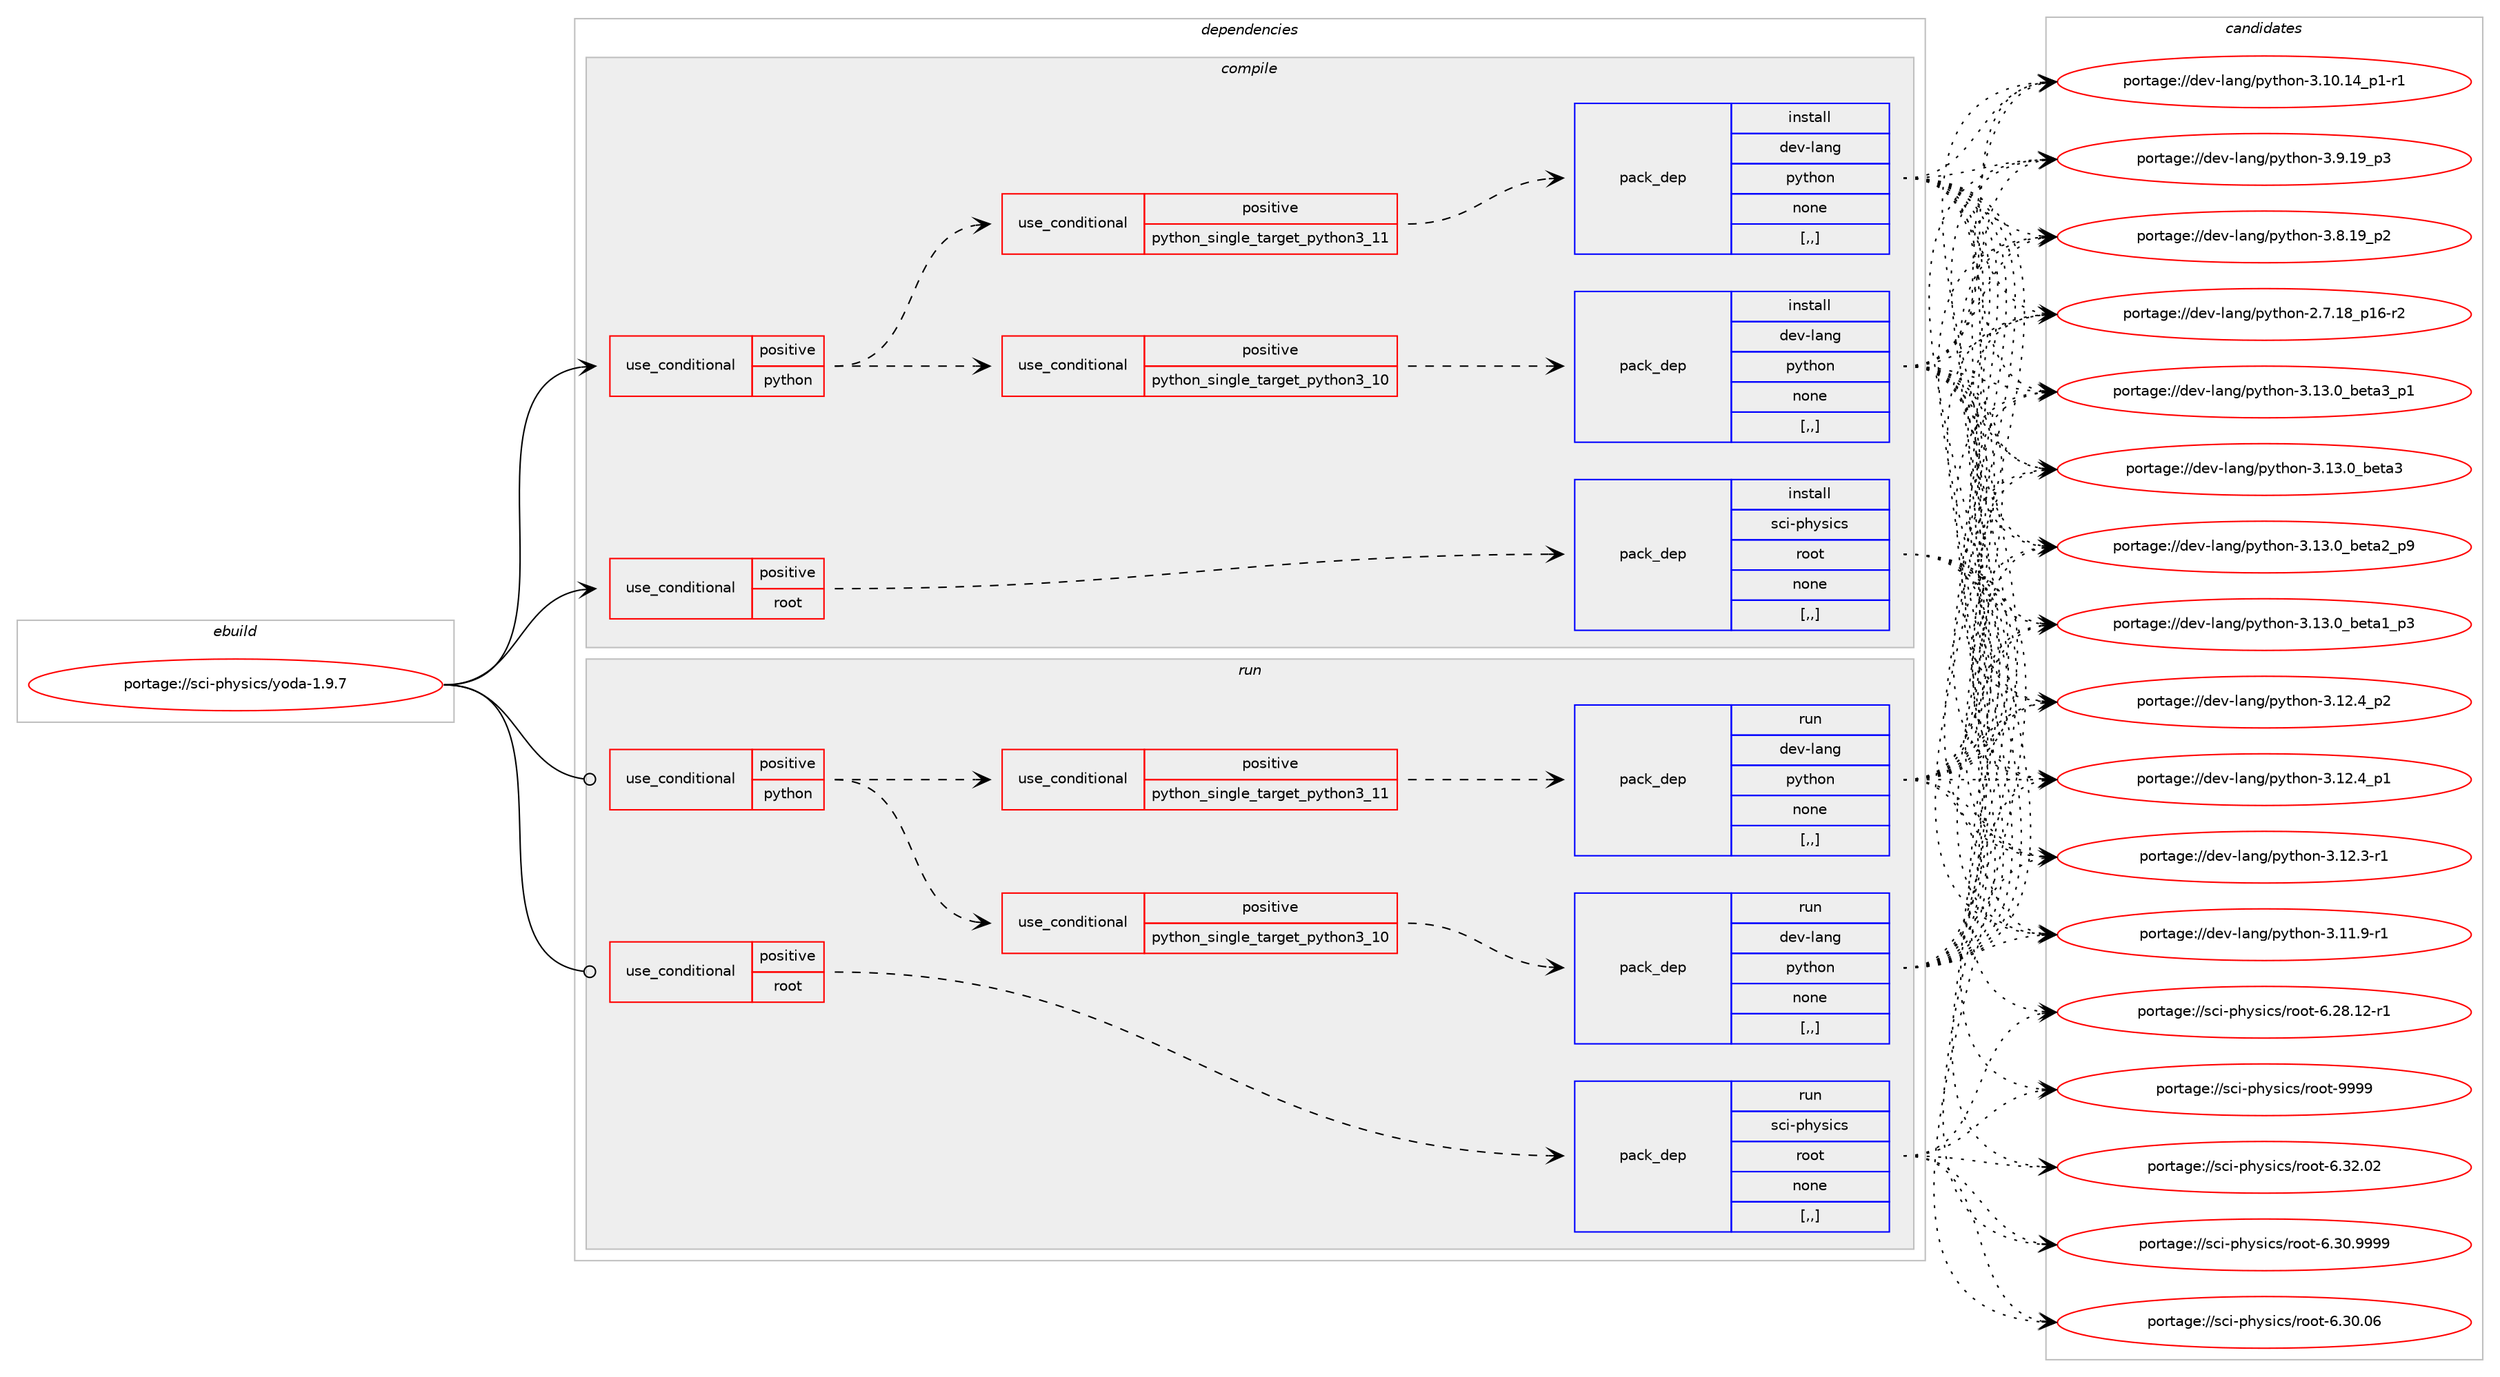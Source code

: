 digraph prolog {

# *************
# Graph options
# *************

newrank=true;
concentrate=true;
compound=true;
graph [rankdir=LR,fontname=Helvetica,fontsize=10,ranksep=1.5];#, ranksep=2.5, nodesep=0.2];
edge  [arrowhead=vee];
node  [fontname=Helvetica,fontsize=10];

# **********
# The ebuild
# **********

subgraph cluster_leftcol {
color=gray;
label=<<i>ebuild</i>>;
id [label="portage://sci-physics/yoda-1.9.7", color=red, width=4, href="../sci-physics/yoda-1.9.7.svg"];
}

# ****************
# The dependencies
# ****************

subgraph cluster_midcol {
color=gray;
label=<<i>dependencies</i>>;
subgraph cluster_compile {
fillcolor="#eeeeee";
style=filled;
label=<<i>compile</i>>;
subgraph cond109161 {
dependency410689 [label=<<TABLE BORDER="0" CELLBORDER="1" CELLSPACING="0" CELLPADDING="4"><TR><TD ROWSPAN="3" CELLPADDING="10">use_conditional</TD></TR><TR><TD>positive</TD></TR><TR><TD>python</TD></TR></TABLE>>, shape=none, color=red];
subgraph cond109162 {
dependency410690 [label=<<TABLE BORDER="0" CELLBORDER="1" CELLSPACING="0" CELLPADDING="4"><TR><TD ROWSPAN="3" CELLPADDING="10">use_conditional</TD></TR><TR><TD>positive</TD></TR><TR><TD>python_single_target_python3_10</TD></TR></TABLE>>, shape=none, color=red];
subgraph pack298599 {
dependency410691 [label=<<TABLE BORDER="0" CELLBORDER="1" CELLSPACING="0" CELLPADDING="4" WIDTH="220"><TR><TD ROWSPAN="6" CELLPADDING="30">pack_dep</TD></TR><TR><TD WIDTH="110">install</TD></TR><TR><TD>dev-lang</TD></TR><TR><TD>python</TD></TR><TR><TD>none</TD></TR><TR><TD>[,,]</TD></TR></TABLE>>, shape=none, color=blue];
}
dependency410690:e -> dependency410691:w [weight=20,style="dashed",arrowhead="vee"];
}
dependency410689:e -> dependency410690:w [weight=20,style="dashed",arrowhead="vee"];
subgraph cond109163 {
dependency410692 [label=<<TABLE BORDER="0" CELLBORDER="1" CELLSPACING="0" CELLPADDING="4"><TR><TD ROWSPAN="3" CELLPADDING="10">use_conditional</TD></TR><TR><TD>positive</TD></TR><TR><TD>python_single_target_python3_11</TD></TR></TABLE>>, shape=none, color=red];
subgraph pack298600 {
dependency410693 [label=<<TABLE BORDER="0" CELLBORDER="1" CELLSPACING="0" CELLPADDING="4" WIDTH="220"><TR><TD ROWSPAN="6" CELLPADDING="30">pack_dep</TD></TR><TR><TD WIDTH="110">install</TD></TR><TR><TD>dev-lang</TD></TR><TR><TD>python</TD></TR><TR><TD>none</TD></TR><TR><TD>[,,]</TD></TR></TABLE>>, shape=none, color=blue];
}
dependency410692:e -> dependency410693:w [weight=20,style="dashed",arrowhead="vee"];
}
dependency410689:e -> dependency410692:w [weight=20,style="dashed",arrowhead="vee"];
}
id:e -> dependency410689:w [weight=20,style="solid",arrowhead="vee"];
subgraph cond109164 {
dependency410694 [label=<<TABLE BORDER="0" CELLBORDER="1" CELLSPACING="0" CELLPADDING="4"><TR><TD ROWSPAN="3" CELLPADDING="10">use_conditional</TD></TR><TR><TD>positive</TD></TR><TR><TD>root</TD></TR></TABLE>>, shape=none, color=red];
subgraph pack298601 {
dependency410695 [label=<<TABLE BORDER="0" CELLBORDER="1" CELLSPACING="0" CELLPADDING="4" WIDTH="220"><TR><TD ROWSPAN="6" CELLPADDING="30">pack_dep</TD></TR><TR><TD WIDTH="110">install</TD></TR><TR><TD>sci-physics</TD></TR><TR><TD>root</TD></TR><TR><TD>none</TD></TR><TR><TD>[,,]</TD></TR></TABLE>>, shape=none, color=blue];
}
dependency410694:e -> dependency410695:w [weight=20,style="dashed",arrowhead="vee"];
}
id:e -> dependency410694:w [weight=20,style="solid",arrowhead="vee"];
}
subgraph cluster_compileandrun {
fillcolor="#eeeeee";
style=filled;
label=<<i>compile and run</i>>;
}
subgraph cluster_run {
fillcolor="#eeeeee";
style=filled;
label=<<i>run</i>>;
subgraph cond109165 {
dependency410696 [label=<<TABLE BORDER="0" CELLBORDER="1" CELLSPACING="0" CELLPADDING="4"><TR><TD ROWSPAN="3" CELLPADDING="10">use_conditional</TD></TR><TR><TD>positive</TD></TR><TR><TD>python</TD></TR></TABLE>>, shape=none, color=red];
subgraph cond109166 {
dependency410697 [label=<<TABLE BORDER="0" CELLBORDER="1" CELLSPACING="0" CELLPADDING="4"><TR><TD ROWSPAN="3" CELLPADDING="10">use_conditional</TD></TR><TR><TD>positive</TD></TR><TR><TD>python_single_target_python3_10</TD></TR></TABLE>>, shape=none, color=red];
subgraph pack298602 {
dependency410698 [label=<<TABLE BORDER="0" CELLBORDER="1" CELLSPACING="0" CELLPADDING="4" WIDTH="220"><TR><TD ROWSPAN="6" CELLPADDING="30">pack_dep</TD></TR><TR><TD WIDTH="110">run</TD></TR><TR><TD>dev-lang</TD></TR><TR><TD>python</TD></TR><TR><TD>none</TD></TR><TR><TD>[,,]</TD></TR></TABLE>>, shape=none, color=blue];
}
dependency410697:e -> dependency410698:w [weight=20,style="dashed",arrowhead="vee"];
}
dependency410696:e -> dependency410697:w [weight=20,style="dashed",arrowhead="vee"];
subgraph cond109167 {
dependency410699 [label=<<TABLE BORDER="0" CELLBORDER="1" CELLSPACING="0" CELLPADDING="4"><TR><TD ROWSPAN="3" CELLPADDING="10">use_conditional</TD></TR><TR><TD>positive</TD></TR><TR><TD>python_single_target_python3_11</TD></TR></TABLE>>, shape=none, color=red];
subgraph pack298603 {
dependency410700 [label=<<TABLE BORDER="0" CELLBORDER="1" CELLSPACING="0" CELLPADDING="4" WIDTH="220"><TR><TD ROWSPAN="6" CELLPADDING="30">pack_dep</TD></TR><TR><TD WIDTH="110">run</TD></TR><TR><TD>dev-lang</TD></TR><TR><TD>python</TD></TR><TR><TD>none</TD></TR><TR><TD>[,,]</TD></TR></TABLE>>, shape=none, color=blue];
}
dependency410699:e -> dependency410700:w [weight=20,style="dashed",arrowhead="vee"];
}
dependency410696:e -> dependency410699:w [weight=20,style="dashed",arrowhead="vee"];
}
id:e -> dependency410696:w [weight=20,style="solid",arrowhead="odot"];
subgraph cond109168 {
dependency410701 [label=<<TABLE BORDER="0" CELLBORDER="1" CELLSPACING="0" CELLPADDING="4"><TR><TD ROWSPAN="3" CELLPADDING="10">use_conditional</TD></TR><TR><TD>positive</TD></TR><TR><TD>root</TD></TR></TABLE>>, shape=none, color=red];
subgraph pack298604 {
dependency410702 [label=<<TABLE BORDER="0" CELLBORDER="1" CELLSPACING="0" CELLPADDING="4" WIDTH="220"><TR><TD ROWSPAN="6" CELLPADDING="30">pack_dep</TD></TR><TR><TD WIDTH="110">run</TD></TR><TR><TD>sci-physics</TD></TR><TR><TD>root</TD></TR><TR><TD>none</TD></TR><TR><TD>[,,]</TD></TR></TABLE>>, shape=none, color=blue];
}
dependency410701:e -> dependency410702:w [weight=20,style="dashed",arrowhead="vee"];
}
id:e -> dependency410701:w [weight=20,style="solid",arrowhead="odot"];
}
}

# **************
# The candidates
# **************

subgraph cluster_choices {
rank=same;
color=gray;
label=<<i>candidates</i>>;

subgraph choice298599 {
color=black;
nodesep=1;
choice10010111845108971101034711212111610411111045514649514648959810111697519511249 [label="portage://dev-lang/python-3.13.0_beta3_p1", color=red, width=4,href="../dev-lang/python-3.13.0_beta3_p1.svg"];
choice1001011184510897110103471121211161041111104551464951464895981011169751 [label="portage://dev-lang/python-3.13.0_beta3", color=red, width=4,href="../dev-lang/python-3.13.0_beta3.svg"];
choice10010111845108971101034711212111610411111045514649514648959810111697509511257 [label="portage://dev-lang/python-3.13.0_beta2_p9", color=red, width=4,href="../dev-lang/python-3.13.0_beta2_p9.svg"];
choice10010111845108971101034711212111610411111045514649514648959810111697499511251 [label="portage://dev-lang/python-3.13.0_beta1_p3", color=red, width=4,href="../dev-lang/python-3.13.0_beta1_p3.svg"];
choice100101118451089711010347112121116104111110455146495046529511250 [label="portage://dev-lang/python-3.12.4_p2", color=red, width=4,href="../dev-lang/python-3.12.4_p2.svg"];
choice100101118451089711010347112121116104111110455146495046529511249 [label="portage://dev-lang/python-3.12.4_p1", color=red, width=4,href="../dev-lang/python-3.12.4_p1.svg"];
choice100101118451089711010347112121116104111110455146495046514511449 [label="portage://dev-lang/python-3.12.3-r1", color=red, width=4,href="../dev-lang/python-3.12.3-r1.svg"];
choice100101118451089711010347112121116104111110455146494946574511449 [label="portage://dev-lang/python-3.11.9-r1", color=red, width=4,href="../dev-lang/python-3.11.9-r1.svg"];
choice100101118451089711010347112121116104111110455146494846495295112494511449 [label="portage://dev-lang/python-3.10.14_p1-r1", color=red, width=4,href="../dev-lang/python-3.10.14_p1-r1.svg"];
choice100101118451089711010347112121116104111110455146574649579511251 [label="portage://dev-lang/python-3.9.19_p3", color=red, width=4,href="../dev-lang/python-3.9.19_p3.svg"];
choice100101118451089711010347112121116104111110455146564649579511250 [label="portage://dev-lang/python-3.8.19_p2", color=red, width=4,href="../dev-lang/python-3.8.19_p2.svg"];
choice100101118451089711010347112121116104111110455046554649569511249544511450 [label="portage://dev-lang/python-2.7.18_p16-r2", color=red, width=4,href="../dev-lang/python-2.7.18_p16-r2.svg"];
dependency410691:e -> choice10010111845108971101034711212111610411111045514649514648959810111697519511249:w [style=dotted,weight="100"];
dependency410691:e -> choice1001011184510897110103471121211161041111104551464951464895981011169751:w [style=dotted,weight="100"];
dependency410691:e -> choice10010111845108971101034711212111610411111045514649514648959810111697509511257:w [style=dotted,weight="100"];
dependency410691:e -> choice10010111845108971101034711212111610411111045514649514648959810111697499511251:w [style=dotted,weight="100"];
dependency410691:e -> choice100101118451089711010347112121116104111110455146495046529511250:w [style=dotted,weight="100"];
dependency410691:e -> choice100101118451089711010347112121116104111110455146495046529511249:w [style=dotted,weight="100"];
dependency410691:e -> choice100101118451089711010347112121116104111110455146495046514511449:w [style=dotted,weight="100"];
dependency410691:e -> choice100101118451089711010347112121116104111110455146494946574511449:w [style=dotted,weight="100"];
dependency410691:e -> choice100101118451089711010347112121116104111110455146494846495295112494511449:w [style=dotted,weight="100"];
dependency410691:e -> choice100101118451089711010347112121116104111110455146574649579511251:w [style=dotted,weight="100"];
dependency410691:e -> choice100101118451089711010347112121116104111110455146564649579511250:w [style=dotted,weight="100"];
dependency410691:e -> choice100101118451089711010347112121116104111110455046554649569511249544511450:w [style=dotted,weight="100"];
}
subgraph choice298600 {
color=black;
nodesep=1;
choice10010111845108971101034711212111610411111045514649514648959810111697519511249 [label="portage://dev-lang/python-3.13.0_beta3_p1", color=red, width=4,href="../dev-lang/python-3.13.0_beta3_p1.svg"];
choice1001011184510897110103471121211161041111104551464951464895981011169751 [label="portage://dev-lang/python-3.13.0_beta3", color=red, width=4,href="../dev-lang/python-3.13.0_beta3.svg"];
choice10010111845108971101034711212111610411111045514649514648959810111697509511257 [label="portage://dev-lang/python-3.13.0_beta2_p9", color=red, width=4,href="../dev-lang/python-3.13.0_beta2_p9.svg"];
choice10010111845108971101034711212111610411111045514649514648959810111697499511251 [label="portage://dev-lang/python-3.13.0_beta1_p3", color=red, width=4,href="../dev-lang/python-3.13.0_beta1_p3.svg"];
choice100101118451089711010347112121116104111110455146495046529511250 [label="portage://dev-lang/python-3.12.4_p2", color=red, width=4,href="../dev-lang/python-3.12.4_p2.svg"];
choice100101118451089711010347112121116104111110455146495046529511249 [label="portage://dev-lang/python-3.12.4_p1", color=red, width=4,href="../dev-lang/python-3.12.4_p1.svg"];
choice100101118451089711010347112121116104111110455146495046514511449 [label="portage://dev-lang/python-3.12.3-r1", color=red, width=4,href="../dev-lang/python-3.12.3-r1.svg"];
choice100101118451089711010347112121116104111110455146494946574511449 [label="portage://dev-lang/python-3.11.9-r1", color=red, width=4,href="../dev-lang/python-3.11.9-r1.svg"];
choice100101118451089711010347112121116104111110455146494846495295112494511449 [label="portage://dev-lang/python-3.10.14_p1-r1", color=red, width=4,href="../dev-lang/python-3.10.14_p1-r1.svg"];
choice100101118451089711010347112121116104111110455146574649579511251 [label="portage://dev-lang/python-3.9.19_p3", color=red, width=4,href="../dev-lang/python-3.9.19_p3.svg"];
choice100101118451089711010347112121116104111110455146564649579511250 [label="portage://dev-lang/python-3.8.19_p2", color=red, width=4,href="../dev-lang/python-3.8.19_p2.svg"];
choice100101118451089711010347112121116104111110455046554649569511249544511450 [label="portage://dev-lang/python-2.7.18_p16-r2", color=red, width=4,href="../dev-lang/python-2.7.18_p16-r2.svg"];
dependency410693:e -> choice10010111845108971101034711212111610411111045514649514648959810111697519511249:w [style=dotted,weight="100"];
dependency410693:e -> choice1001011184510897110103471121211161041111104551464951464895981011169751:w [style=dotted,weight="100"];
dependency410693:e -> choice10010111845108971101034711212111610411111045514649514648959810111697509511257:w [style=dotted,weight="100"];
dependency410693:e -> choice10010111845108971101034711212111610411111045514649514648959810111697499511251:w [style=dotted,weight="100"];
dependency410693:e -> choice100101118451089711010347112121116104111110455146495046529511250:w [style=dotted,weight="100"];
dependency410693:e -> choice100101118451089711010347112121116104111110455146495046529511249:w [style=dotted,weight="100"];
dependency410693:e -> choice100101118451089711010347112121116104111110455146495046514511449:w [style=dotted,weight="100"];
dependency410693:e -> choice100101118451089711010347112121116104111110455146494946574511449:w [style=dotted,weight="100"];
dependency410693:e -> choice100101118451089711010347112121116104111110455146494846495295112494511449:w [style=dotted,weight="100"];
dependency410693:e -> choice100101118451089711010347112121116104111110455146574649579511251:w [style=dotted,weight="100"];
dependency410693:e -> choice100101118451089711010347112121116104111110455146564649579511250:w [style=dotted,weight="100"];
dependency410693:e -> choice100101118451089711010347112121116104111110455046554649569511249544511450:w [style=dotted,weight="100"];
}
subgraph choice298601 {
color=black;
nodesep=1;
choice115991054511210412111510599115471141111111164557575757 [label="portage://sci-physics/root-9999", color=red, width=4,href="../sci-physics/root-9999.svg"];
choice115991054511210412111510599115471141111111164554465150464850 [label="portage://sci-physics/root-6.32.02", color=red, width=4,href="../sci-physics/root-6.32.02.svg"];
choice1159910545112104121115105991154711411111111645544651484657575757 [label="portage://sci-physics/root-6.30.9999", color=red, width=4,href="../sci-physics/root-6.30.9999.svg"];
choice115991054511210412111510599115471141111111164554465148464854 [label="portage://sci-physics/root-6.30.06", color=red, width=4,href="../sci-physics/root-6.30.06.svg"];
choice1159910545112104121115105991154711411111111645544650564649504511449 [label="portage://sci-physics/root-6.28.12-r1", color=red, width=4,href="../sci-physics/root-6.28.12-r1.svg"];
dependency410695:e -> choice115991054511210412111510599115471141111111164557575757:w [style=dotted,weight="100"];
dependency410695:e -> choice115991054511210412111510599115471141111111164554465150464850:w [style=dotted,weight="100"];
dependency410695:e -> choice1159910545112104121115105991154711411111111645544651484657575757:w [style=dotted,weight="100"];
dependency410695:e -> choice115991054511210412111510599115471141111111164554465148464854:w [style=dotted,weight="100"];
dependency410695:e -> choice1159910545112104121115105991154711411111111645544650564649504511449:w [style=dotted,weight="100"];
}
subgraph choice298602 {
color=black;
nodesep=1;
choice10010111845108971101034711212111610411111045514649514648959810111697519511249 [label="portage://dev-lang/python-3.13.0_beta3_p1", color=red, width=4,href="../dev-lang/python-3.13.0_beta3_p1.svg"];
choice1001011184510897110103471121211161041111104551464951464895981011169751 [label="portage://dev-lang/python-3.13.0_beta3", color=red, width=4,href="../dev-lang/python-3.13.0_beta3.svg"];
choice10010111845108971101034711212111610411111045514649514648959810111697509511257 [label="portage://dev-lang/python-3.13.0_beta2_p9", color=red, width=4,href="../dev-lang/python-3.13.0_beta2_p9.svg"];
choice10010111845108971101034711212111610411111045514649514648959810111697499511251 [label="portage://dev-lang/python-3.13.0_beta1_p3", color=red, width=4,href="../dev-lang/python-3.13.0_beta1_p3.svg"];
choice100101118451089711010347112121116104111110455146495046529511250 [label="portage://dev-lang/python-3.12.4_p2", color=red, width=4,href="../dev-lang/python-3.12.4_p2.svg"];
choice100101118451089711010347112121116104111110455146495046529511249 [label="portage://dev-lang/python-3.12.4_p1", color=red, width=4,href="../dev-lang/python-3.12.4_p1.svg"];
choice100101118451089711010347112121116104111110455146495046514511449 [label="portage://dev-lang/python-3.12.3-r1", color=red, width=4,href="../dev-lang/python-3.12.3-r1.svg"];
choice100101118451089711010347112121116104111110455146494946574511449 [label="portage://dev-lang/python-3.11.9-r1", color=red, width=4,href="../dev-lang/python-3.11.9-r1.svg"];
choice100101118451089711010347112121116104111110455146494846495295112494511449 [label="portage://dev-lang/python-3.10.14_p1-r1", color=red, width=4,href="../dev-lang/python-3.10.14_p1-r1.svg"];
choice100101118451089711010347112121116104111110455146574649579511251 [label="portage://dev-lang/python-3.9.19_p3", color=red, width=4,href="../dev-lang/python-3.9.19_p3.svg"];
choice100101118451089711010347112121116104111110455146564649579511250 [label="portage://dev-lang/python-3.8.19_p2", color=red, width=4,href="../dev-lang/python-3.8.19_p2.svg"];
choice100101118451089711010347112121116104111110455046554649569511249544511450 [label="portage://dev-lang/python-2.7.18_p16-r2", color=red, width=4,href="../dev-lang/python-2.7.18_p16-r2.svg"];
dependency410698:e -> choice10010111845108971101034711212111610411111045514649514648959810111697519511249:w [style=dotted,weight="100"];
dependency410698:e -> choice1001011184510897110103471121211161041111104551464951464895981011169751:w [style=dotted,weight="100"];
dependency410698:e -> choice10010111845108971101034711212111610411111045514649514648959810111697509511257:w [style=dotted,weight="100"];
dependency410698:e -> choice10010111845108971101034711212111610411111045514649514648959810111697499511251:w [style=dotted,weight="100"];
dependency410698:e -> choice100101118451089711010347112121116104111110455146495046529511250:w [style=dotted,weight="100"];
dependency410698:e -> choice100101118451089711010347112121116104111110455146495046529511249:w [style=dotted,weight="100"];
dependency410698:e -> choice100101118451089711010347112121116104111110455146495046514511449:w [style=dotted,weight="100"];
dependency410698:e -> choice100101118451089711010347112121116104111110455146494946574511449:w [style=dotted,weight="100"];
dependency410698:e -> choice100101118451089711010347112121116104111110455146494846495295112494511449:w [style=dotted,weight="100"];
dependency410698:e -> choice100101118451089711010347112121116104111110455146574649579511251:w [style=dotted,weight="100"];
dependency410698:e -> choice100101118451089711010347112121116104111110455146564649579511250:w [style=dotted,weight="100"];
dependency410698:e -> choice100101118451089711010347112121116104111110455046554649569511249544511450:w [style=dotted,weight="100"];
}
subgraph choice298603 {
color=black;
nodesep=1;
choice10010111845108971101034711212111610411111045514649514648959810111697519511249 [label="portage://dev-lang/python-3.13.0_beta3_p1", color=red, width=4,href="../dev-lang/python-3.13.0_beta3_p1.svg"];
choice1001011184510897110103471121211161041111104551464951464895981011169751 [label="portage://dev-lang/python-3.13.0_beta3", color=red, width=4,href="../dev-lang/python-3.13.0_beta3.svg"];
choice10010111845108971101034711212111610411111045514649514648959810111697509511257 [label="portage://dev-lang/python-3.13.0_beta2_p9", color=red, width=4,href="../dev-lang/python-3.13.0_beta2_p9.svg"];
choice10010111845108971101034711212111610411111045514649514648959810111697499511251 [label="portage://dev-lang/python-3.13.0_beta1_p3", color=red, width=4,href="../dev-lang/python-3.13.0_beta1_p3.svg"];
choice100101118451089711010347112121116104111110455146495046529511250 [label="portage://dev-lang/python-3.12.4_p2", color=red, width=4,href="../dev-lang/python-3.12.4_p2.svg"];
choice100101118451089711010347112121116104111110455146495046529511249 [label="portage://dev-lang/python-3.12.4_p1", color=red, width=4,href="../dev-lang/python-3.12.4_p1.svg"];
choice100101118451089711010347112121116104111110455146495046514511449 [label="portage://dev-lang/python-3.12.3-r1", color=red, width=4,href="../dev-lang/python-3.12.3-r1.svg"];
choice100101118451089711010347112121116104111110455146494946574511449 [label="portage://dev-lang/python-3.11.9-r1", color=red, width=4,href="../dev-lang/python-3.11.9-r1.svg"];
choice100101118451089711010347112121116104111110455146494846495295112494511449 [label="portage://dev-lang/python-3.10.14_p1-r1", color=red, width=4,href="../dev-lang/python-3.10.14_p1-r1.svg"];
choice100101118451089711010347112121116104111110455146574649579511251 [label="portage://dev-lang/python-3.9.19_p3", color=red, width=4,href="../dev-lang/python-3.9.19_p3.svg"];
choice100101118451089711010347112121116104111110455146564649579511250 [label="portage://dev-lang/python-3.8.19_p2", color=red, width=4,href="../dev-lang/python-3.8.19_p2.svg"];
choice100101118451089711010347112121116104111110455046554649569511249544511450 [label="portage://dev-lang/python-2.7.18_p16-r2", color=red, width=4,href="../dev-lang/python-2.7.18_p16-r2.svg"];
dependency410700:e -> choice10010111845108971101034711212111610411111045514649514648959810111697519511249:w [style=dotted,weight="100"];
dependency410700:e -> choice1001011184510897110103471121211161041111104551464951464895981011169751:w [style=dotted,weight="100"];
dependency410700:e -> choice10010111845108971101034711212111610411111045514649514648959810111697509511257:w [style=dotted,weight="100"];
dependency410700:e -> choice10010111845108971101034711212111610411111045514649514648959810111697499511251:w [style=dotted,weight="100"];
dependency410700:e -> choice100101118451089711010347112121116104111110455146495046529511250:w [style=dotted,weight="100"];
dependency410700:e -> choice100101118451089711010347112121116104111110455146495046529511249:w [style=dotted,weight="100"];
dependency410700:e -> choice100101118451089711010347112121116104111110455146495046514511449:w [style=dotted,weight="100"];
dependency410700:e -> choice100101118451089711010347112121116104111110455146494946574511449:w [style=dotted,weight="100"];
dependency410700:e -> choice100101118451089711010347112121116104111110455146494846495295112494511449:w [style=dotted,weight="100"];
dependency410700:e -> choice100101118451089711010347112121116104111110455146574649579511251:w [style=dotted,weight="100"];
dependency410700:e -> choice100101118451089711010347112121116104111110455146564649579511250:w [style=dotted,weight="100"];
dependency410700:e -> choice100101118451089711010347112121116104111110455046554649569511249544511450:w [style=dotted,weight="100"];
}
subgraph choice298604 {
color=black;
nodesep=1;
choice115991054511210412111510599115471141111111164557575757 [label="portage://sci-physics/root-9999", color=red, width=4,href="../sci-physics/root-9999.svg"];
choice115991054511210412111510599115471141111111164554465150464850 [label="portage://sci-physics/root-6.32.02", color=red, width=4,href="../sci-physics/root-6.32.02.svg"];
choice1159910545112104121115105991154711411111111645544651484657575757 [label="portage://sci-physics/root-6.30.9999", color=red, width=4,href="../sci-physics/root-6.30.9999.svg"];
choice115991054511210412111510599115471141111111164554465148464854 [label="portage://sci-physics/root-6.30.06", color=red, width=4,href="../sci-physics/root-6.30.06.svg"];
choice1159910545112104121115105991154711411111111645544650564649504511449 [label="portage://sci-physics/root-6.28.12-r1", color=red, width=4,href="../sci-physics/root-6.28.12-r1.svg"];
dependency410702:e -> choice115991054511210412111510599115471141111111164557575757:w [style=dotted,weight="100"];
dependency410702:e -> choice115991054511210412111510599115471141111111164554465150464850:w [style=dotted,weight="100"];
dependency410702:e -> choice1159910545112104121115105991154711411111111645544651484657575757:w [style=dotted,weight="100"];
dependency410702:e -> choice115991054511210412111510599115471141111111164554465148464854:w [style=dotted,weight="100"];
dependency410702:e -> choice1159910545112104121115105991154711411111111645544650564649504511449:w [style=dotted,weight="100"];
}
}

}
